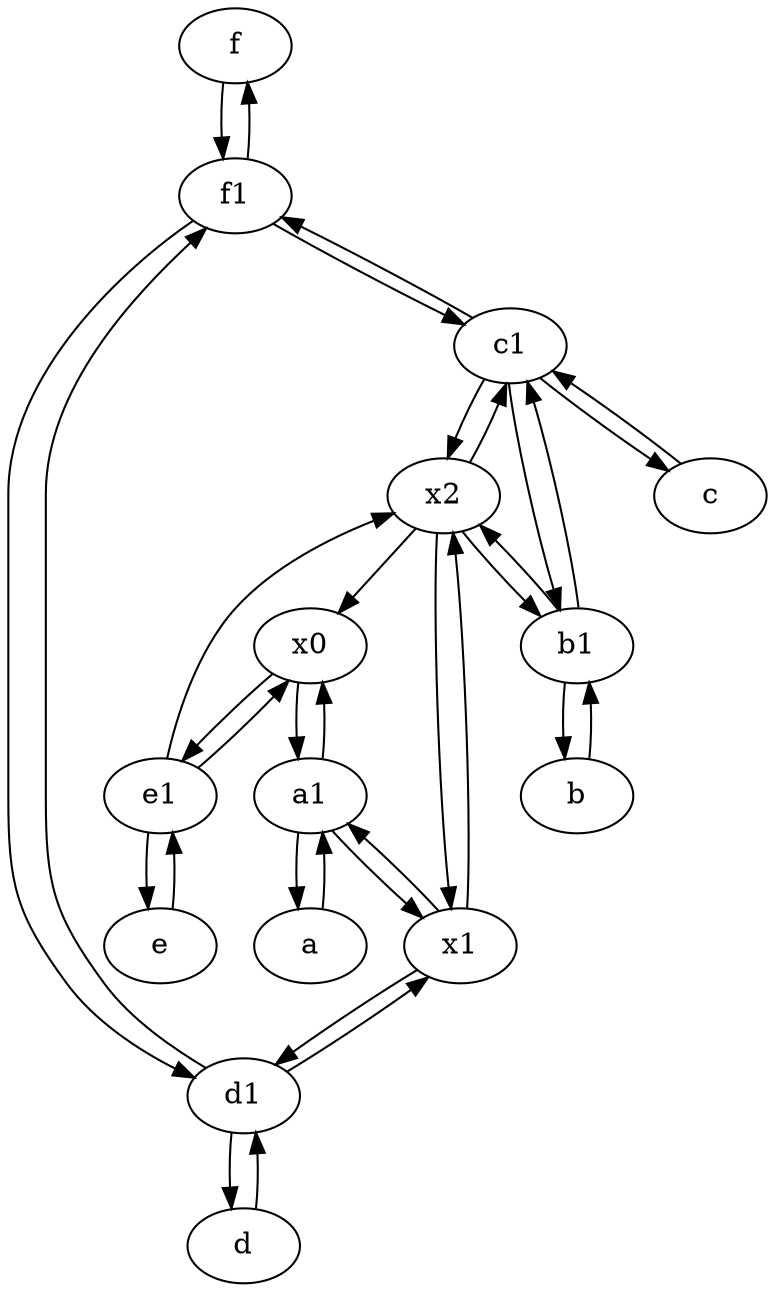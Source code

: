 digraph  {
	f [pos="15,45!"];
	a1 [pos="40,15!"];
	c [pos="20,10!"];
	d1 [pos="25,30!"];
	d [pos="20,30!"];
	x2;
	a [pos="40,10!"];
	x0;
	x1;
	e [pos="30,50!"];
	f1;
	c1 [pos="30,15!"];
	e1 [pos="25,45!"];
	b [pos="50,20!"];
	b1 [pos="45,20!"];
	d1 -> d;
	x1 -> d1;
	x1 -> a1;
	x2 -> x0;
	d -> d1;
	b1 -> b;
	b1 -> c1;
	f1 -> f;
	e1 -> e;
	x2 -> x1;
	c -> c1;
	e -> e1;
	b -> b1;
	x2 -> b1;
	c1 -> b1;
	e1 -> x2;
	a1 -> a;
	b1 -> x2;
	a1 -> x0;
	d1 -> x1;
	f -> f1;
	c1 -> c;
	x0 -> a1;
	x2 -> c1;
	f1 -> d1;
	e1 -> x0;
	c1 -> x2;
	a -> a1;
	x0 -> e1;
	c1 -> f1;
	f1 -> c1;
	a1 -> x1;
	x1 -> x2;
	d1 -> f1;

	}